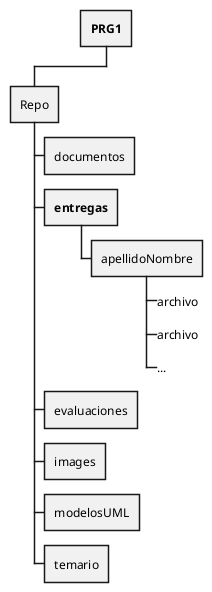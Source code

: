 @startwbs

+ **PRG1**
 + Repo
  + documentos
  + **entregas**
   + apellidoNombre
    +_ archivo
    +_ archivo
    +_ ...
  + evaluaciones
  + images
  + modelosUML
  + temario


@endwbs